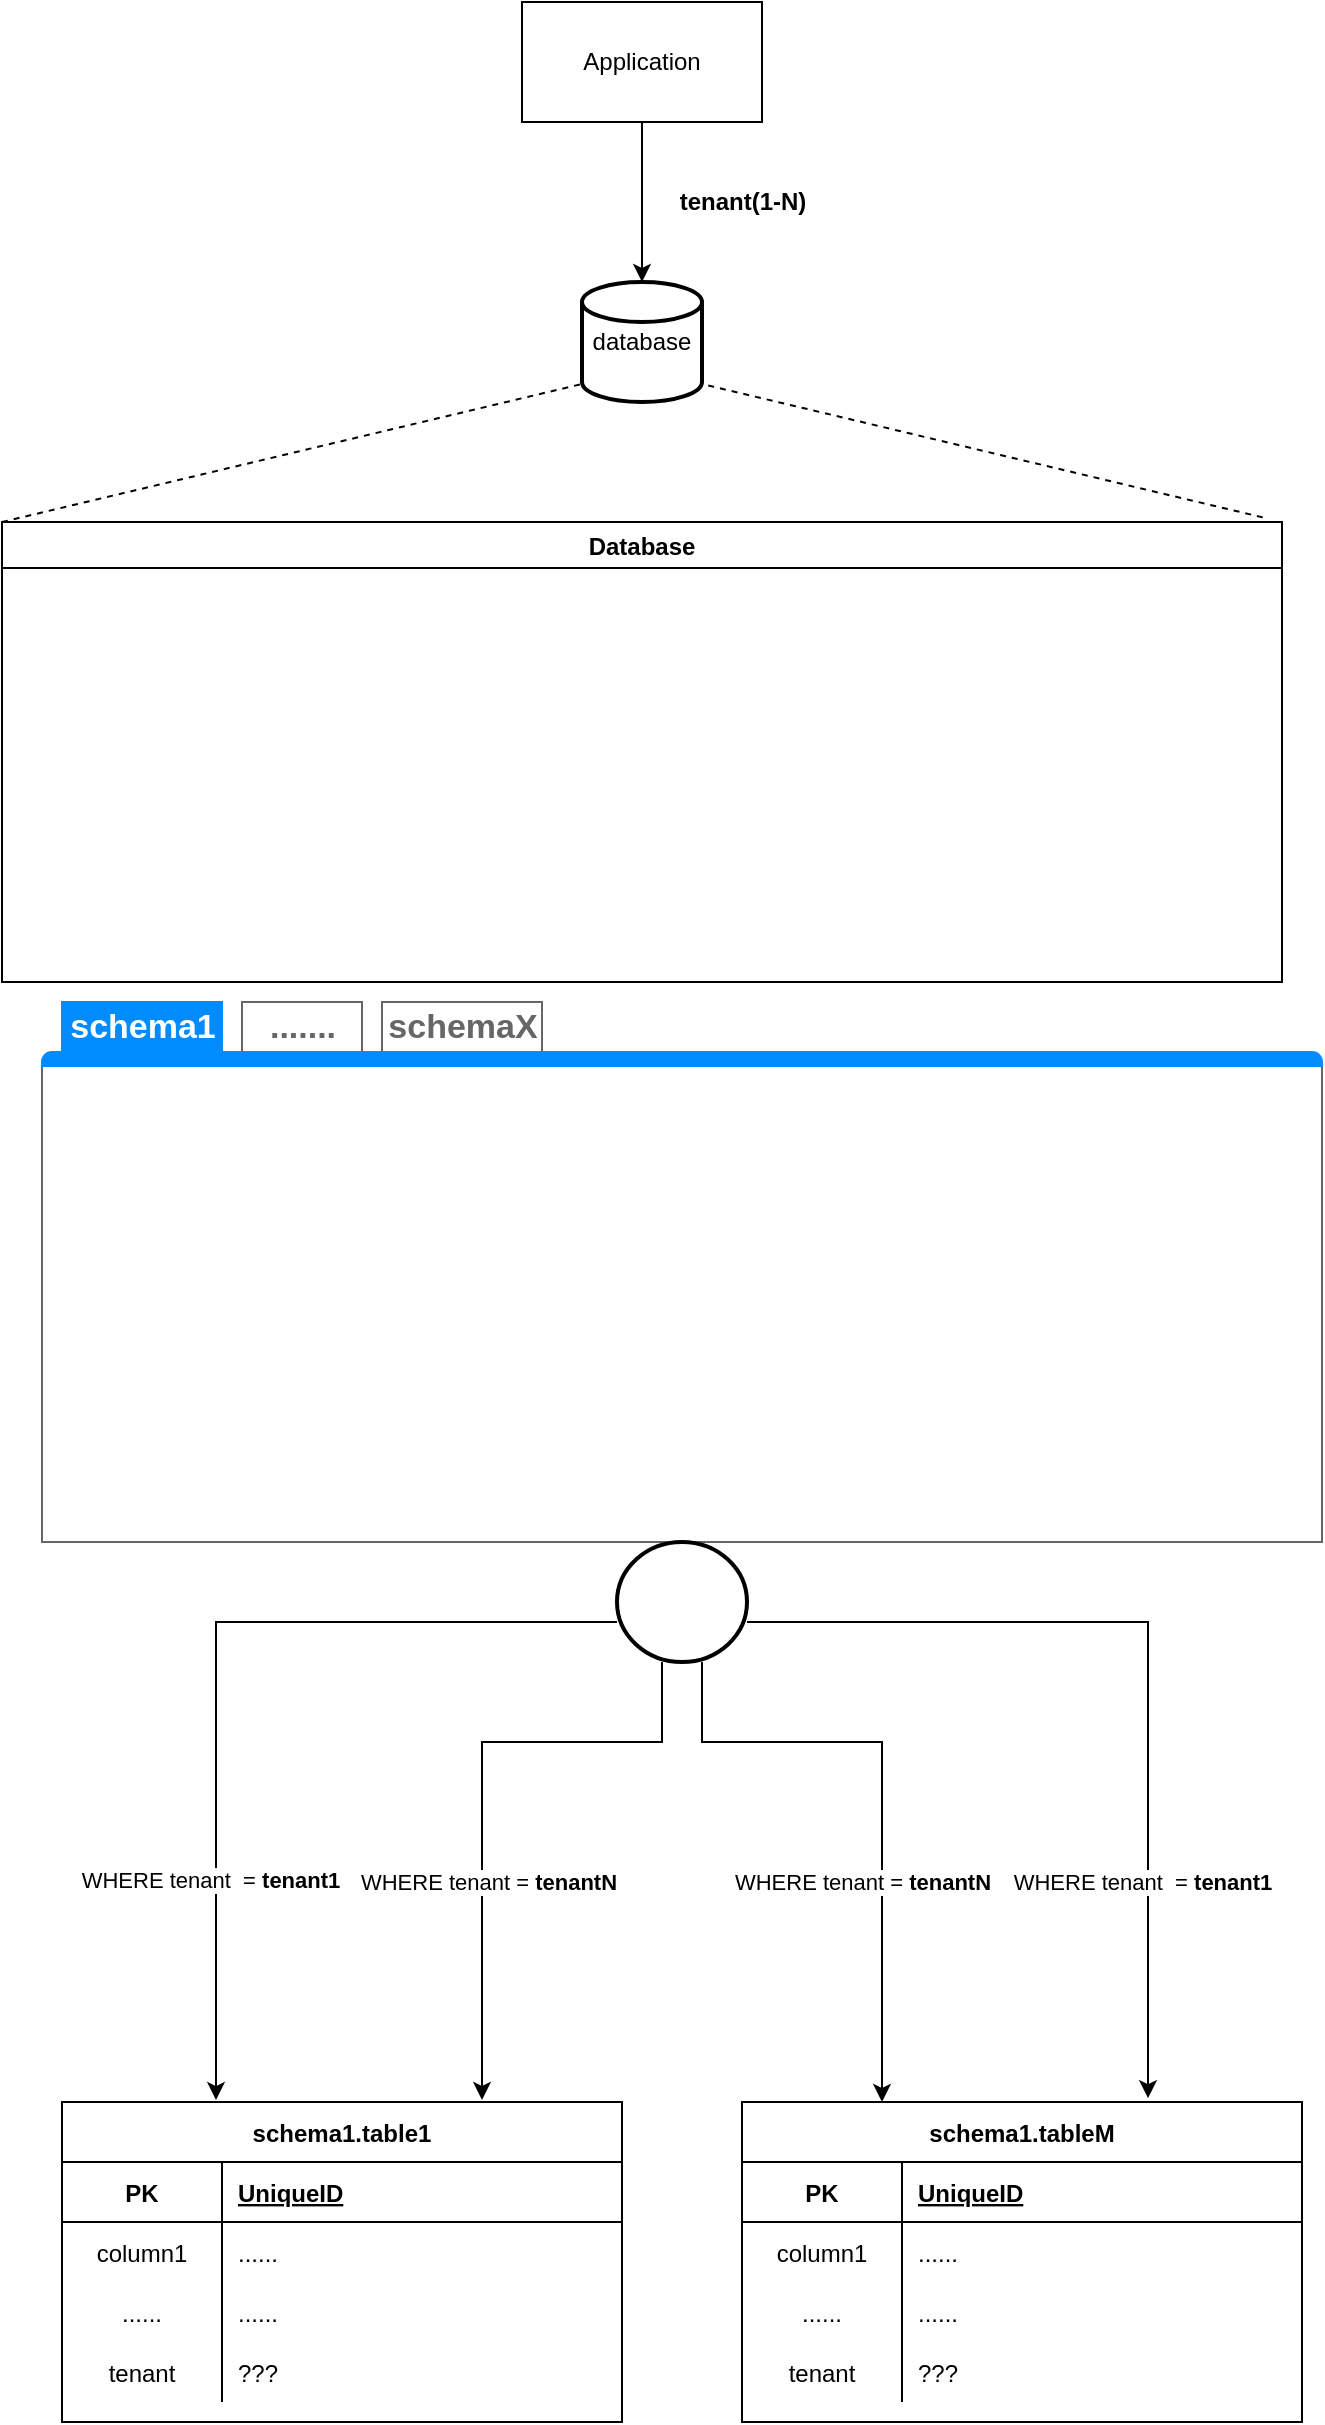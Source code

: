 <mxfile version="13.10.0" type="device"><diagram id="tb8iTpRzV7df1XShEiZ8" name="Page-1"><mxGraphModel dx="1420" dy="777" grid="1" gridSize="10" guides="1" tooltips="1" connect="1" arrows="1" fold="1" page="1" pageScale="1" pageWidth="827" pageHeight="1169" math="0" shadow="0"><root><mxCell id="0"/><mxCell id="1" parent="0"/><mxCell id="43jD_v0lgmFom6cSxUAU-20" style="edgeStyle=orthogonalEdgeStyle;rounded=0;orthogonalLoop=1;jettySize=auto;html=1;" edge="1" parent="1" source="-0SOtKCn01TKavJph2s1-11" target="-0SOtKCn01TKavJph2s1-17"><mxGeometry relative="1" as="geometry"/></mxCell><mxCell id="-0SOtKCn01TKavJph2s1-11" value="&lt;div&gt;Application&lt;/div&gt;" style="rounded=0;whiteSpace=wrap;html=1;" parent="1" vertex="1"><mxGeometry x="340" y="150" width="120" height="60" as="geometry"/></mxCell><mxCell id="-0SOtKCn01TKavJph2s1-17" value="database" style="strokeWidth=2;html=1;shape=mxgraph.flowchart.database;whiteSpace=wrap;" parent="1" vertex="1"><mxGeometry x="370" y="290" width="60" height="60" as="geometry"/></mxCell><mxCell id="-0SOtKCn01TKavJph2s1-19" value="Database" style="swimlane;" parent="1" vertex="1"><mxGeometry x="80" y="410" width="640" height="230" as="geometry"/></mxCell><mxCell id="5TlUo3Z-M-Ep4N8_x5N6-2" value="" style="endArrow=none;dashed=1;html=1;exitX=0;exitY=0;exitDx=0;exitDy=0;entryX=0;entryY=0.85;entryDx=0;entryDy=0;entryPerimeter=0;" parent="1" source="-0SOtKCn01TKavJph2s1-19" target="-0SOtKCn01TKavJph2s1-17" edge="1"><mxGeometry width="50" height="50" relative="1" as="geometry"><mxPoint x="390" y="540" as="sourcePoint"/><mxPoint x="440" y="490" as="targetPoint"/></mxGeometry></mxCell><mxCell id="5TlUo3Z-M-Ep4N8_x5N6-3" value="" style="endArrow=none;dashed=1;html=1;entryX=1;entryY=0.85;entryDx=0;entryDy=0;entryPerimeter=0;exitX=0.985;exitY=-0.01;exitDx=0;exitDy=0;exitPerimeter=0;" parent="1" source="-0SOtKCn01TKavJph2s1-19" target="-0SOtKCn01TKavJph2s1-17" edge="1"><mxGeometry width="50" height="50" relative="1" as="geometry"><mxPoint x="390" y="540" as="sourcePoint"/><mxPoint x="440" y="490" as="targetPoint"/></mxGeometry></mxCell><mxCell id="43jD_v0lgmFom6cSxUAU-21" value="&lt;b&gt;tenant(1-N)&lt;/b&gt;" style="text;html=1;align=center;verticalAlign=middle;resizable=0;points=[];autosize=1;" vertex="1" parent="1"><mxGeometry x="410" y="240" width="80" height="20" as="geometry"/></mxCell><mxCell id="43jD_v0lgmFom6cSxUAU-63" value="" style="strokeWidth=1;shadow=0;dashed=0;align=center;html=1;shape=mxgraph.mockup.containers.marginRect2;rectMarginTop=32;strokeColor=#666666;gradientColor=none;labelBackgroundColor=none;" vertex="1" parent="1"><mxGeometry x="100" y="650" width="640" height="270" as="geometry"/></mxCell><mxCell id="43jD_v0lgmFom6cSxUAU-64" value="&lt;b&gt;schemaX&lt;/b&gt;" style="strokeColor=inherit;fillColor=inherit;gradientColor=inherit;strokeWidth=1;shadow=0;dashed=0;align=center;html=1;shape=mxgraph.mockup.containers.rrect;rSize=0;fontSize=17;fontColor=#666666;gradientColor=none;" vertex="1" parent="43jD_v0lgmFom6cSxUAU-63"><mxGeometry width="80" height="25" relative="1" as="geometry"><mxPoint x="170" as="offset"/></mxGeometry></mxCell><mxCell id="43jD_v0lgmFom6cSxUAU-65" value="&lt;b&gt;schema1&lt;/b&gt;" style="strokeWidth=1;shadow=0;dashed=0;align=center;html=1;shape=mxgraph.mockup.containers.rrect;rSize=0;fontSize=17;fontColor=#ffffff;strokeColor=#008cff;fillColor=#008cff;" vertex="1" parent="43jD_v0lgmFom6cSxUAU-63"><mxGeometry width="80" height="25" relative="1" as="geometry"><mxPoint x="10" as="offset"/></mxGeometry></mxCell><mxCell id="43jD_v0lgmFom6cSxUAU-66" value="&lt;b&gt;.......&lt;/b&gt;" style="strokeColor=inherit;fillColor=inherit;gradientColor=inherit;strokeWidth=1;shadow=0;dashed=0;align=center;html=1;shape=mxgraph.mockup.containers.rrect;rSize=0;fontSize=17;fontColor=#666666;gradientColor=none;" vertex="1" parent="43jD_v0lgmFom6cSxUAU-63"><mxGeometry width="60" height="25" relative="1" as="geometry"><mxPoint x="100" as="offset"/></mxGeometry></mxCell><mxCell id="43jD_v0lgmFom6cSxUAU-67" value="" style="strokeWidth=1;shadow=0;dashed=0;align=center;html=1;shape=mxgraph.mockup.containers.topButton;rSize=5;strokeColor=#008cff;fillColor=#008cff;gradientColor=none;resizeWidth=1;movable=0;deletable=1;" vertex="1" parent="43jD_v0lgmFom6cSxUAU-63"><mxGeometry width="640" height="7" relative="1" as="geometry"><mxPoint y="25" as="offset"/></mxGeometry></mxCell><mxCell id="43jD_v0lgmFom6cSxUAU-74" value="schema1.table1" style="shape=table;startSize=30;container=1;collapsible=1;childLayout=tableLayout;fixedRows=1;rowLines=0;fontStyle=1;align=center;resizeLast=1;labelBackgroundColor=none;" vertex="1" parent="1"><mxGeometry x="110" y="1200" width="280" height="160" as="geometry"/></mxCell><mxCell id="43jD_v0lgmFom6cSxUAU-75" value="" style="shape=partialRectangle;collapsible=0;dropTarget=0;pointerEvents=0;fillColor=none;top=0;left=0;bottom=1;right=0;points=[[0,0.5],[1,0.5]];portConstraint=eastwest;" vertex="1" parent="43jD_v0lgmFom6cSxUAU-74"><mxGeometry y="30" width="280" height="30" as="geometry"/></mxCell><mxCell id="43jD_v0lgmFom6cSxUAU-76" value="PK" style="shape=partialRectangle;connectable=0;fillColor=none;top=0;left=0;bottom=0;right=0;fontStyle=1;overflow=hidden;" vertex="1" parent="43jD_v0lgmFom6cSxUAU-75"><mxGeometry width="80" height="30" as="geometry"/></mxCell><mxCell id="43jD_v0lgmFom6cSxUAU-77" value="UniqueID" style="shape=partialRectangle;connectable=0;fillColor=none;top=0;left=0;bottom=0;right=0;align=left;spacingLeft=6;fontStyle=5;overflow=hidden;" vertex="1" parent="43jD_v0lgmFom6cSxUAU-75"><mxGeometry x="80" width="200" height="30" as="geometry"/></mxCell><mxCell id="43jD_v0lgmFom6cSxUAU-78" value="" style="shape=partialRectangle;collapsible=0;dropTarget=0;pointerEvents=0;fillColor=none;top=0;left=0;bottom=0;right=0;points=[[0,0.5],[1,0.5]];portConstraint=eastwest;" vertex="1" parent="43jD_v0lgmFom6cSxUAU-74"><mxGeometry y="60" width="280" height="30" as="geometry"/></mxCell><mxCell id="43jD_v0lgmFom6cSxUAU-79" value="column1" style="shape=partialRectangle;connectable=0;fillColor=none;top=0;left=0;bottom=0;right=0;editable=1;overflow=hidden;" vertex="1" parent="43jD_v0lgmFom6cSxUAU-78"><mxGeometry width="80" height="30" as="geometry"/></mxCell><mxCell id="43jD_v0lgmFom6cSxUAU-80" value="......" style="shape=partialRectangle;connectable=0;fillColor=none;top=0;left=0;bottom=0;right=0;align=left;spacingLeft=6;overflow=hidden;" vertex="1" parent="43jD_v0lgmFom6cSxUAU-78"><mxGeometry x="80" width="200" height="30" as="geometry"/></mxCell><mxCell id="43jD_v0lgmFom6cSxUAU-81" value="" style="shape=partialRectangle;collapsible=0;dropTarget=0;pointerEvents=0;fillColor=none;top=0;left=0;bottom=0;right=0;points=[[0,0.5],[1,0.5]];portConstraint=eastwest;" vertex="1" parent="43jD_v0lgmFom6cSxUAU-74"><mxGeometry y="90" width="280" height="30" as="geometry"/></mxCell><mxCell id="43jD_v0lgmFom6cSxUAU-82" value="......" style="shape=partialRectangle;connectable=0;fillColor=none;top=0;left=0;bottom=0;right=0;editable=1;overflow=hidden;" vertex="1" parent="43jD_v0lgmFom6cSxUAU-81"><mxGeometry width="80" height="30" as="geometry"/></mxCell><mxCell id="43jD_v0lgmFom6cSxUAU-83" value="......" style="shape=partialRectangle;connectable=0;fillColor=none;top=0;left=0;bottom=0;right=0;align=left;spacingLeft=6;overflow=hidden;" vertex="1" parent="43jD_v0lgmFom6cSxUAU-81"><mxGeometry x="80" width="200" height="30" as="geometry"/></mxCell><mxCell id="43jD_v0lgmFom6cSxUAU-84" value="" style="shape=partialRectangle;collapsible=0;dropTarget=0;pointerEvents=0;fillColor=none;top=0;left=0;bottom=0;right=0;points=[[0,0.5],[1,0.5]];portConstraint=eastwest;" vertex="1" parent="43jD_v0lgmFom6cSxUAU-74"><mxGeometry y="120" width="280" height="30" as="geometry"/></mxCell><mxCell id="43jD_v0lgmFom6cSxUAU-85" value="tenant" style="shape=partialRectangle;connectable=0;fillColor=none;top=0;left=0;bottom=0;right=0;editable=1;overflow=hidden;" vertex="1" parent="43jD_v0lgmFom6cSxUAU-84"><mxGeometry width="80" height="30" as="geometry"/></mxCell><mxCell id="43jD_v0lgmFom6cSxUAU-86" value="???" style="shape=partialRectangle;connectable=0;fillColor=none;top=0;left=0;bottom=0;right=0;align=left;spacingLeft=6;overflow=hidden;" vertex="1" parent="43jD_v0lgmFom6cSxUAU-84"><mxGeometry x="80" width="200" height="30" as="geometry"/></mxCell><mxCell id="43jD_v0lgmFom6cSxUAU-87" style="edgeStyle=orthogonalEdgeStyle;rounded=0;orthogonalLoop=1;jettySize=auto;html=1;entryX=0.275;entryY=-0.006;entryDx=0;entryDy=0;entryPerimeter=0;" edge="1" parent="1" source="43jD_v0lgmFom6cSxUAU-68" target="43jD_v0lgmFom6cSxUAU-74"><mxGeometry relative="1" as="geometry"><Array as="points"><mxPoint x="187" y="960"/></Array></mxGeometry></mxCell><mxCell id="43jD_v0lgmFom6cSxUAU-89" value="WHERE tenant&amp;nbsp; = &lt;b&gt;tenant1&lt;/b&gt;" style="edgeLabel;html=1;align=center;verticalAlign=middle;resizable=0;points=[];" vertex="1" connectable="0" parent="43jD_v0lgmFom6cSxUAU-87"><mxGeometry x="0.5" y="-3" relative="1" as="geometry"><mxPoint as="offset"/></mxGeometry></mxCell><mxCell id="43jD_v0lgmFom6cSxUAU-88" style="edgeStyle=orthogonalEdgeStyle;rounded=0;orthogonalLoop=1;jettySize=auto;html=1;" edge="1" parent="1" source="43jD_v0lgmFom6cSxUAU-68"><mxGeometry relative="1" as="geometry"><mxPoint x="320" y="1199" as="targetPoint"/><Array as="points"><mxPoint x="410" y="1020"/><mxPoint x="320" y="1020"/><mxPoint x="320" y="1199"/></Array></mxGeometry></mxCell><mxCell id="43jD_v0lgmFom6cSxUAU-91" value="&lt;div align=&quot;center&quot;&gt;WHERE tenant = &lt;b&gt;tenantN&lt;/b&gt;&lt;/div&gt;" style="edgeLabel;html=1;align=center;verticalAlign=middle;resizable=0;points=[];" vertex="1" connectable="0" parent="43jD_v0lgmFom6cSxUAU-88"><mxGeometry x="0.269" y="5" relative="1" as="geometry"><mxPoint x="-2" y="4" as="offset"/></mxGeometry></mxCell><mxCell id="43jD_v0lgmFom6cSxUAU-106" style="edgeStyle=orthogonalEdgeStyle;rounded=0;orthogonalLoop=1;jettySize=auto;html=1;" edge="1" parent="1" source="43jD_v0lgmFom6cSxUAU-68" target="43jD_v0lgmFom6cSxUAU-92"><mxGeometry relative="1" as="geometry"><Array as="points"><mxPoint x="430" y="1020"/><mxPoint x="520" y="1020"/></Array></mxGeometry></mxCell><mxCell id="43jD_v0lgmFom6cSxUAU-107" style="edgeStyle=orthogonalEdgeStyle;rounded=0;orthogonalLoop=1;jettySize=auto;html=1;entryX=0.725;entryY=-0.012;entryDx=0;entryDy=0;entryPerimeter=0;" edge="1" parent="1" source="43jD_v0lgmFom6cSxUAU-68" target="43jD_v0lgmFom6cSxUAU-92"><mxGeometry relative="1" as="geometry"><Array as="points"><mxPoint x="653" y="960"/></Array></mxGeometry></mxCell><mxCell id="43jD_v0lgmFom6cSxUAU-68" value="" style="strokeWidth=2;html=1;shape=mxgraph.flowchart.start_2;whiteSpace=wrap;" vertex="1" parent="1"><mxGeometry x="387.5" y="920" width="65" height="60" as="geometry"/></mxCell><mxCell id="43jD_v0lgmFom6cSxUAU-92" value="schema1.tableM" style="shape=table;startSize=30;container=1;collapsible=1;childLayout=tableLayout;fixedRows=1;rowLines=0;fontStyle=1;align=center;resizeLast=1;labelBackgroundColor=none;" vertex="1" parent="1"><mxGeometry x="450" y="1200" width="280" height="160" as="geometry"/></mxCell><mxCell id="43jD_v0lgmFom6cSxUAU-93" value="" style="shape=partialRectangle;collapsible=0;dropTarget=0;pointerEvents=0;fillColor=none;top=0;left=0;bottom=1;right=0;points=[[0,0.5],[1,0.5]];portConstraint=eastwest;" vertex="1" parent="43jD_v0lgmFom6cSxUAU-92"><mxGeometry y="30" width="280" height="30" as="geometry"/></mxCell><mxCell id="43jD_v0lgmFom6cSxUAU-94" value="PK" style="shape=partialRectangle;connectable=0;fillColor=none;top=0;left=0;bottom=0;right=0;fontStyle=1;overflow=hidden;" vertex="1" parent="43jD_v0lgmFom6cSxUAU-93"><mxGeometry width="80" height="30" as="geometry"/></mxCell><mxCell id="43jD_v0lgmFom6cSxUAU-95" value="UniqueID" style="shape=partialRectangle;connectable=0;fillColor=none;top=0;left=0;bottom=0;right=0;align=left;spacingLeft=6;fontStyle=5;overflow=hidden;" vertex="1" parent="43jD_v0lgmFom6cSxUAU-93"><mxGeometry x="80" width="200" height="30" as="geometry"/></mxCell><mxCell id="43jD_v0lgmFom6cSxUAU-96" value="" style="shape=partialRectangle;collapsible=0;dropTarget=0;pointerEvents=0;fillColor=none;top=0;left=0;bottom=0;right=0;points=[[0,0.5],[1,0.5]];portConstraint=eastwest;" vertex="1" parent="43jD_v0lgmFom6cSxUAU-92"><mxGeometry y="60" width="280" height="30" as="geometry"/></mxCell><mxCell id="43jD_v0lgmFom6cSxUAU-97" value="column1" style="shape=partialRectangle;connectable=0;fillColor=none;top=0;left=0;bottom=0;right=0;editable=1;overflow=hidden;" vertex="1" parent="43jD_v0lgmFom6cSxUAU-96"><mxGeometry width="80" height="30" as="geometry"/></mxCell><mxCell id="43jD_v0lgmFom6cSxUAU-98" value="......" style="shape=partialRectangle;connectable=0;fillColor=none;top=0;left=0;bottom=0;right=0;align=left;spacingLeft=6;overflow=hidden;" vertex="1" parent="43jD_v0lgmFom6cSxUAU-96"><mxGeometry x="80" width="200" height="30" as="geometry"/></mxCell><mxCell id="43jD_v0lgmFom6cSxUAU-99" value="" style="shape=partialRectangle;collapsible=0;dropTarget=0;pointerEvents=0;fillColor=none;top=0;left=0;bottom=0;right=0;points=[[0,0.5],[1,0.5]];portConstraint=eastwest;" vertex="1" parent="43jD_v0lgmFom6cSxUAU-92"><mxGeometry y="90" width="280" height="30" as="geometry"/></mxCell><mxCell id="43jD_v0lgmFom6cSxUAU-100" value="......" style="shape=partialRectangle;connectable=0;fillColor=none;top=0;left=0;bottom=0;right=0;editable=1;overflow=hidden;" vertex="1" parent="43jD_v0lgmFom6cSxUAU-99"><mxGeometry width="80" height="30" as="geometry"/></mxCell><mxCell id="43jD_v0lgmFom6cSxUAU-101" value="......" style="shape=partialRectangle;connectable=0;fillColor=none;top=0;left=0;bottom=0;right=0;align=left;spacingLeft=6;overflow=hidden;" vertex="1" parent="43jD_v0lgmFom6cSxUAU-99"><mxGeometry x="80" width="200" height="30" as="geometry"/></mxCell><mxCell id="43jD_v0lgmFom6cSxUAU-102" value="" style="shape=partialRectangle;collapsible=0;dropTarget=0;pointerEvents=0;fillColor=none;top=0;left=0;bottom=0;right=0;points=[[0,0.5],[1,0.5]];portConstraint=eastwest;" vertex="1" parent="43jD_v0lgmFom6cSxUAU-92"><mxGeometry y="120" width="280" height="30" as="geometry"/></mxCell><mxCell id="43jD_v0lgmFom6cSxUAU-103" value="tenant" style="shape=partialRectangle;connectable=0;fillColor=none;top=0;left=0;bottom=0;right=0;editable=1;overflow=hidden;" vertex="1" parent="43jD_v0lgmFom6cSxUAU-102"><mxGeometry width="80" height="30" as="geometry"/></mxCell><mxCell id="43jD_v0lgmFom6cSxUAU-104" value="???" style="shape=partialRectangle;connectable=0;fillColor=none;top=0;left=0;bottom=0;right=0;align=left;spacingLeft=6;overflow=hidden;" vertex="1" parent="43jD_v0lgmFom6cSxUAU-102"><mxGeometry x="80" width="200" height="30" as="geometry"/></mxCell><mxCell id="43jD_v0lgmFom6cSxUAU-105" value="" style="shape=image;html=1;verticalAlign=top;verticalLabelPosition=bottom;labelBackgroundColor=#ffffff;imageAspect=0;aspect=fixed;image=https://cdn4.iconfinder.com/data/icons/essential-app-1/16/dot-more-menu-hide-128.png" vertex="1" parent="1"><mxGeometry x="405" y="1250" width="30" height="30" as="geometry"/></mxCell><mxCell id="43jD_v0lgmFom6cSxUAU-108" value="WHERE tenant&amp;nbsp; = &lt;b&gt;tenant1&lt;/b&gt;" style="edgeLabel;html=1;align=center;verticalAlign=middle;resizable=0;points=[];" vertex="1" connectable="0" parent="1"><mxGeometry x="650" y="1090" as="geometry"/></mxCell><mxCell id="43jD_v0lgmFom6cSxUAU-109" value="&lt;div align=&quot;center&quot;&gt;WHERE tenant = &lt;b&gt;tenantN&lt;/b&gt;&lt;/div&gt;" style="edgeLabel;html=1;align=center;verticalAlign=middle;resizable=0;points=[];" vertex="1" connectable="0" parent="1"><mxGeometry x="510" y="1090" as="geometry"/></mxCell></root></mxGraphModel></diagram></mxfile>